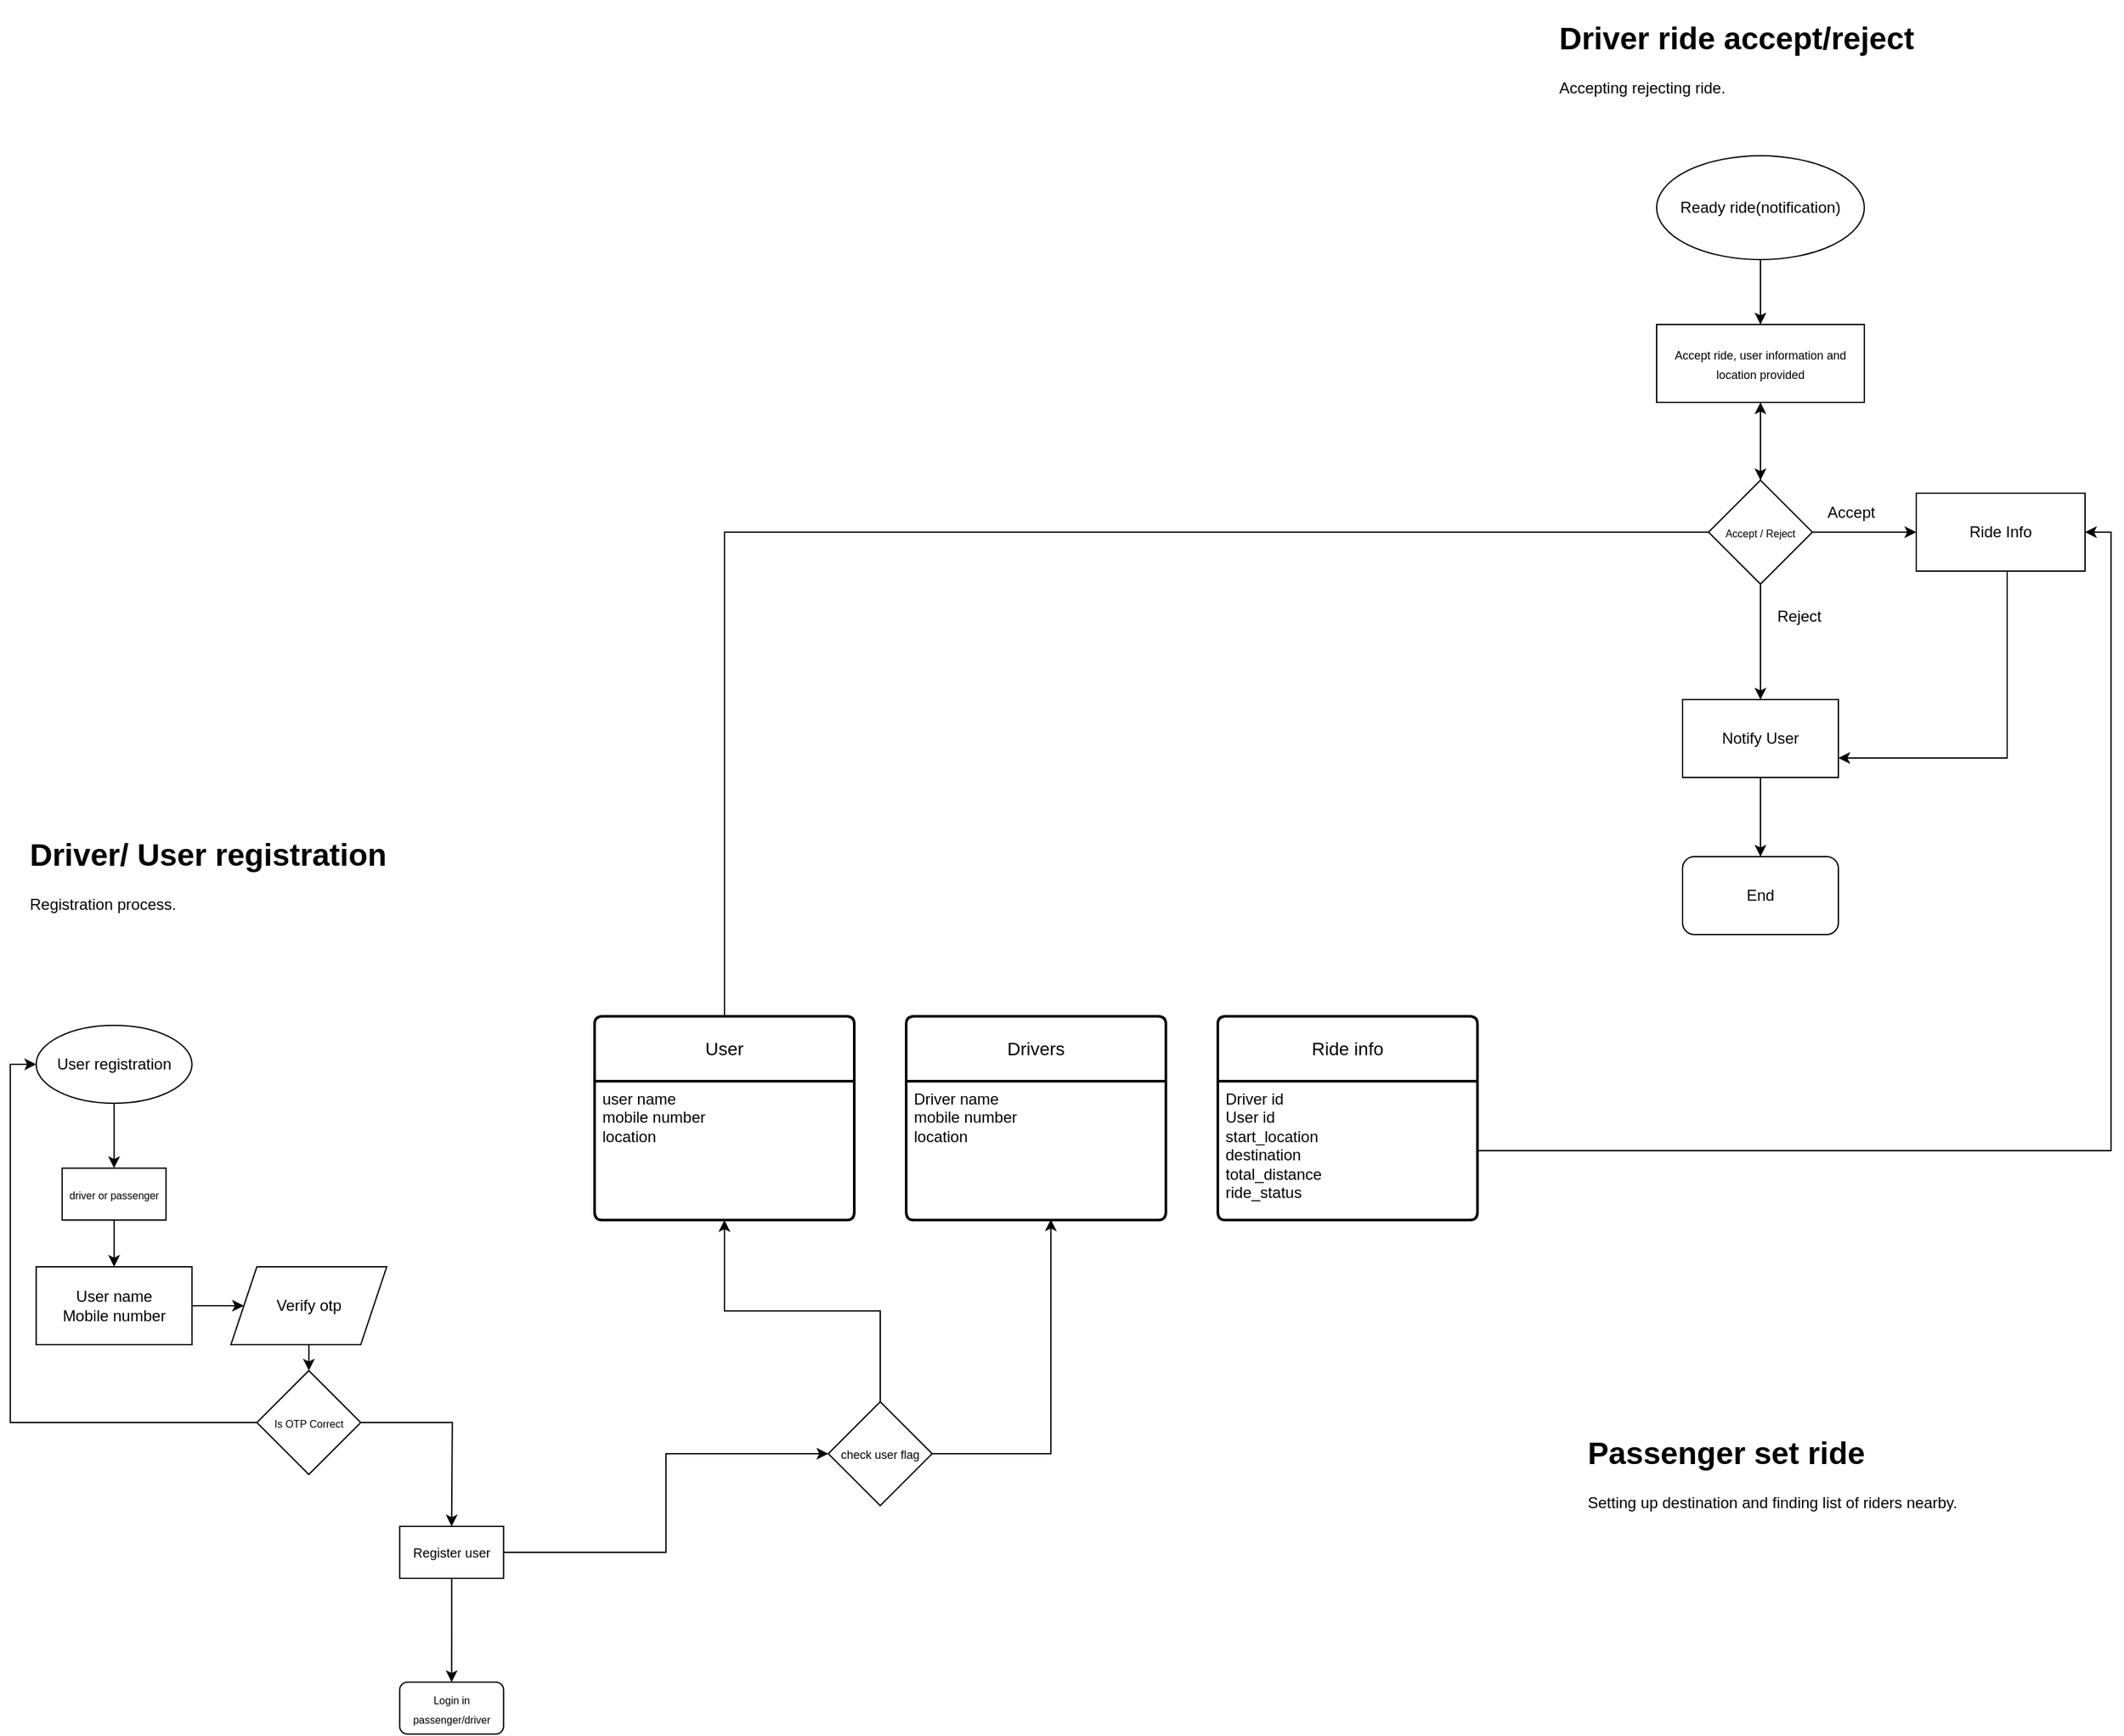 <mxfile version="21.4.0" type="github">
  <diagram name="Page-1" id="1QxMOZWRaGK2rKwOeCCK">
    <mxGraphModel dx="5630" dy="4687" grid="1" gridSize="10" guides="1" tooltips="1" connect="1" arrows="1" fold="1" page="1" pageScale="1" pageWidth="850" pageHeight="1100" math="0" shadow="0">
      <root>
        <mxCell id="0" />
        <mxCell id="1" parent="0" />
        <mxCell id="snhwPRPtTpE_yRxgbHdB-2" style="edgeStyle=orthogonalEdgeStyle;rounded=0;orthogonalLoop=1;jettySize=auto;html=1;exitX=0.5;exitY=1;exitDx=0;exitDy=0;" edge="1" parent="1" source="snhwPRPtTpE_yRxgbHdB-1">
          <mxGeometry relative="1" as="geometry">
            <mxPoint x="-730.14" y="-840" as="targetPoint" />
          </mxGeometry>
        </mxCell>
        <mxCell id="snhwPRPtTpE_yRxgbHdB-1" value="User registration" style="ellipse;whiteSpace=wrap;html=1;" vertex="1" parent="1">
          <mxGeometry x="-790.14" y="-950" width="120" height="60" as="geometry" />
        </mxCell>
        <mxCell id="snhwPRPtTpE_yRxgbHdB-5" style="edgeStyle=orthogonalEdgeStyle;rounded=0;orthogonalLoop=1;jettySize=auto;html=1;" edge="1" parent="1">
          <mxGeometry relative="1" as="geometry">
            <mxPoint x="-630.14" y="-734" as="targetPoint" />
            <mxPoint x="-680.14" y="-734" as="sourcePoint" />
          </mxGeometry>
        </mxCell>
        <mxCell id="snhwPRPtTpE_yRxgbHdB-10" style="edgeStyle=orthogonalEdgeStyle;rounded=0;orthogonalLoop=1;jettySize=auto;html=1;" edge="1" parent="1" source="snhwPRPtTpE_yRxgbHdB-7">
          <mxGeometry relative="1" as="geometry">
            <mxPoint x="-580.14" y="-684" as="targetPoint" />
          </mxGeometry>
        </mxCell>
        <mxCell id="snhwPRPtTpE_yRxgbHdB-7" value="Verify otp" style="shape=parallelogram;perimeter=parallelogramPerimeter;whiteSpace=wrap;html=1;fixedSize=1;" vertex="1" parent="1">
          <mxGeometry x="-640.14" y="-764" width="120" height="60" as="geometry" />
        </mxCell>
        <mxCell id="snhwPRPtTpE_yRxgbHdB-9" value="&lt;div&gt;User name &lt;br&gt;&lt;/div&gt;&lt;div&gt;Mobile number &lt;/div&gt;" style="rounded=0;whiteSpace=wrap;html=1;" vertex="1" parent="1">
          <mxGeometry x="-790.14" y="-764" width="120" height="60" as="geometry" />
        </mxCell>
        <mxCell id="snhwPRPtTpE_yRxgbHdB-12" style="edgeStyle=orthogonalEdgeStyle;rounded=0;orthogonalLoop=1;jettySize=auto;html=1;" edge="1" parent="1" source="snhwPRPtTpE_yRxgbHdB-11">
          <mxGeometry relative="1" as="geometry">
            <mxPoint x="-470.14" y="-564" as="targetPoint" />
          </mxGeometry>
        </mxCell>
        <mxCell id="snhwPRPtTpE_yRxgbHdB-19" style="edgeStyle=orthogonalEdgeStyle;rounded=0;orthogonalLoop=1;jettySize=auto;html=1;entryX=0;entryY=0.5;entryDx=0;entryDy=0;" edge="1" parent="1" source="snhwPRPtTpE_yRxgbHdB-11" target="snhwPRPtTpE_yRxgbHdB-1">
          <mxGeometry relative="1" as="geometry" />
        </mxCell>
        <mxCell id="snhwPRPtTpE_yRxgbHdB-11" value="&lt;div&gt;&lt;font style=&quot;font-size: 8px;&quot;&gt;Is OTP Correct&lt;br&gt;&lt;/font&gt;&lt;/div&gt;" style="rhombus;whiteSpace=wrap;html=1;" vertex="1" parent="1">
          <mxGeometry x="-620.14" y="-684" width="80" height="80" as="geometry" />
        </mxCell>
        <mxCell id="snhwPRPtTpE_yRxgbHdB-16" style="edgeStyle=orthogonalEdgeStyle;rounded=0;orthogonalLoop=1;jettySize=auto;html=1;" edge="1" parent="1" source="snhwPRPtTpE_yRxgbHdB-13">
          <mxGeometry relative="1" as="geometry">
            <mxPoint x="-470.14" y="-444" as="targetPoint" />
          </mxGeometry>
        </mxCell>
        <mxCell id="snhwPRPtTpE_yRxgbHdB-29" style="edgeStyle=orthogonalEdgeStyle;rounded=0;orthogonalLoop=1;jettySize=auto;html=1;entryX=0;entryY=0.5;entryDx=0;entryDy=0;" edge="1" parent="1" source="snhwPRPtTpE_yRxgbHdB-13" target="snhwPRPtTpE_yRxgbHdB-27">
          <mxGeometry relative="1" as="geometry" />
        </mxCell>
        <mxCell id="snhwPRPtTpE_yRxgbHdB-13" value="&lt;font style=&quot;font-size: 10px;&quot;&gt;Register user&lt;br&gt;&lt;/font&gt;" style="rounded=0;whiteSpace=wrap;html=1;" vertex="1" parent="1">
          <mxGeometry x="-510.14" y="-564" width="80" height="40" as="geometry" />
        </mxCell>
        <mxCell id="snhwPRPtTpE_yRxgbHdB-17" value="&lt;font style=&quot;font-size: 8px;&quot;&gt;Login in passenger/driver&lt;br&gt;&lt;/font&gt;" style="rounded=1;whiteSpace=wrap;html=1;" vertex="1" parent="1">
          <mxGeometry x="-510.14" y="-444" width="80" height="40" as="geometry" />
        </mxCell>
        <mxCell id="snhwPRPtTpE_yRxgbHdB-40" style="edgeStyle=orthogonalEdgeStyle;rounded=0;orthogonalLoop=1;jettySize=auto;html=1;" edge="1" parent="1" source="snhwPRPtTpE_yRxgbHdB-20" target="snhwPRPtTpE_yRxgbHdB-39">
          <mxGeometry relative="1" as="geometry">
            <Array as="points">
              <mxPoint x="-260" y="-1330" />
            </Array>
          </mxGeometry>
        </mxCell>
        <mxCell id="snhwPRPtTpE_yRxgbHdB-20" value="User" style="swimlane;childLayout=stackLayout;horizontal=1;startSize=50;horizontalStack=0;rounded=1;fontSize=14;fontStyle=0;strokeWidth=2;resizeParent=0;resizeLast=1;shadow=0;dashed=0;align=center;arcSize=4;whiteSpace=wrap;html=1;" vertex="1" parent="1">
          <mxGeometry x="-360" y="-957" width="200" height="157" as="geometry" />
        </mxCell>
        <mxCell id="snhwPRPtTpE_yRxgbHdB-21" value="&lt;div&gt;user name&lt;/div&gt;&lt;div&gt;mobile number&lt;/div&gt;&lt;div&gt;location&lt;/div&gt;&lt;div&gt;&lt;br&gt;&lt;/div&gt;" style="align=left;strokeColor=none;fillColor=none;spacingLeft=4;fontSize=12;verticalAlign=top;resizable=0;rotatable=0;part=1;html=1;" vertex="1" parent="snhwPRPtTpE_yRxgbHdB-20">
          <mxGeometry y="50" width="200" height="107" as="geometry" />
        </mxCell>
        <mxCell id="snhwPRPtTpE_yRxgbHdB-24" value="Drivers" style="swimlane;childLayout=stackLayout;horizontal=1;startSize=50;horizontalStack=0;rounded=1;fontSize=14;fontStyle=0;strokeWidth=2;resizeParent=0;resizeLast=1;shadow=0;dashed=0;align=center;arcSize=4;whiteSpace=wrap;html=1;" vertex="1" parent="1">
          <mxGeometry x="-120" y="-957" width="200" height="157" as="geometry" />
        </mxCell>
        <mxCell id="snhwPRPtTpE_yRxgbHdB-25" value="&lt;div&gt;Driver name &lt;br&gt;&lt;/div&gt;&lt;div&gt;mobile number&lt;/div&gt;&lt;div&gt;location&lt;/div&gt;&lt;div&gt;&lt;br&gt;&lt;/div&gt;" style="align=left;strokeColor=none;fillColor=none;spacingLeft=4;fontSize=12;verticalAlign=top;resizable=0;rotatable=0;part=1;html=1;" vertex="1" parent="snhwPRPtTpE_yRxgbHdB-24">
          <mxGeometry y="50" width="200" height="107" as="geometry" />
        </mxCell>
        <mxCell id="snhwPRPtTpE_yRxgbHdB-30" style="edgeStyle=orthogonalEdgeStyle;rounded=0;orthogonalLoop=1;jettySize=auto;html=1;exitX=0.5;exitY=0;exitDx=0;exitDy=0;entryX=0.5;entryY=1;entryDx=0;entryDy=0;" edge="1" parent="1" source="snhwPRPtTpE_yRxgbHdB-27" target="snhwPRPtTpE_yRxgbHdB-21">
          <mxGeometry relative="1" as="geometry" />
        </mxCell>
        <mxCell id="snhwPRPtTpE_yRxgbHdB-31" style="edgeStyle=orthogonalEdgeStyle;rounded=0;orthogonalLoop=1;jettySize=auto;html=1;exitX=1;exitY=0.5;exitDx=0;exitDy=0;entryX=0.557;entryY=0.995;entryDx=0;entryDy=0;entryPerimeter=0;" edge="1" parent="1" source="snhwPRPtTpE_yRxgbHdB-27" target="snhwPRPtTpE_yRxgbHdB-25">
          <mxGeometry relative="1" as="geometry" />
        </mxCell>
        <mxCell id="snhwPRPtTpE_yRxgbHdB-27" value="&lt;font style=&quot;font-size: 9px;&quot;&gt;check user flag&lt;font&gt;&lt;br&gt;&lt;/font&gt;&lt;/font&gt;" style="rhombus;whiteSpace=wrap;html=1;" vertex="1" parent="1">
          <mxGeometry x="-180" y="-660" width="80" height="80" as="geometry" />
        </mxCell>
        <mxCell id="snhwPRPtTpE_yRxgbHdB-33" style="edgeStyle=orthogonalEdgeStyle;rounded=0;orthogonalLoop=1;jettySize=auto;html=1;" edge="1" parent="1" source="snhwPRPtTpE_yRxgbHdB-32" target="snhwPRPtTpE_yRxgbHdB-9">
          <mxGeometry relative="1" as="geometry" />
        </mxCell>
        <mxCell id="snhwPRPtTpE_yRxgbHdB-32" value="&lt;font style=&quot;font-size: 8px;&quot;&gt;driver or passenger&lt;/font&gt;" style="rounded=0;whiteSpace=wrap;html=1;" vertex="1" parent="1">
          <mxGeometry x="-770.14" y="-840" width="80" height="40" as="geometry" />
        </mxCell>
        <mxCell id="snhwPRPtTpE_yRxgbHdB-35" value="&lt;h1&gt;Driver/ User registration&lt;br&gt;&lt;/h1&gt;&lt;p&gt;Registration process.&lt;/p&gt;" style="text;html=1;strokeColor=none;fillColor=none;spacing=5;spacingTop=-20;whiteSpace=wrap;overflow=hidden;rounded=0;" vertex="1" parent="1">
          <mxGeometry x="-800" y="-1101" width="320" height="120" as="geometry" />
        </mxCell>
        <mxCell id="snhwPRPtTpE_yRxgbHdB-36" value="&lt;h1&gt;Driver ride accept/reject&lt;br&gt;&lt;/h1&gt;&lt;p&gt;Accepting rejecting ride.&lt;/p&gt;" style="text;html=1;strokeColor=none;fillColor=none;spacing=5;spacingTop=-20;whiteSpace=wrap;overflow=hidden;rounded=0;" vertex="1" parent="1">
          <mxGeometry x="378" y="-1730" width="320" height="120" as="geometry" />
        </mxCell>
        <mxCell id="snhwPRPtTpE_yRxgbHdB-38" style="edgeStyle=orthogonalEdgeStyle;rounded=0;orthogonalLoop=1;jettySize=auto;html=1;" edge="1" parent="1" source="snhwPRPtTpE_yRxgbHdB-37">
          <mxGeometry relative="1" as="geometry">
            <mxPoint x="538" y="-1490" as="targetPoint" />
          </mxGeometry>
        </mxCell>
        <mxCell id="snhwPRPtTpE_yRxgbHdB-37" value="Ready ride(notification)" style="ellipse;whiteSpace=wrap;html=1;" vertex="1" parent="1">
          <mxGeometry x="458" y="-1620" width="160" height="80" as="geometry" />
        </mxCell>
        <mxCell id="snhwPRPtTpE_yRxgbHdB-41" style="edgeStyle=orthogonalEdgeStyle;rounded=0;orthogonalLoop=1;jettySize=auto;html=1;" edge="1" parent="1" source="snhwPRPtTpE_yRxgbHdB-39">
          <mxGeometry relative="1" as="geometry">
            <mxPoint x="538" y="-1370.0" as="targetPoint" />
          </mxGeometry>
        </mxCell>
        <mxCell id="snhwPRPtTpE_yRxgbHdB-39" value="&lt;font style=&quot;font-size: 9px;&quot;&gt;Accept ride, user information and location provided&lt;/font&gt;" style="rounded=0;whiteSpace=wrap;html=1;" vertex="1" parent="1">
          <mxGeometry x="458" y="-1490" width="160" height="60" as="geometry" />
        </mxCell>
        <mxCell id="snhwPRPtTpE_yRxgbHdB-43" style="edgeStyle=orthogonalEdgeStyle;rounded=0;orthogonalLoop=1;jettySize=auto;html=1;entryX=0.5;entryY=0;entryDx=0;entryDy=0;" edge="1" parent="1" source="snhwPRPtTpE_yRxgbHdB-42" target="snhwPRPtTpE_yRxgbHdB-45">
          <mxGeometry relative="1" as="geometry">
            <mxPoint x="538" y="-1210" as="targetPoint" />
          </mxGeometry>
        </mxCell>
        <mxCell id="snhwPRPtTpE_yRxgbHdB-44" style="edgeStyle=orthogonalEdgeStyle;rounded=0;orthogonalLoop=1;jettySize=auto;html=1;" edge="1" parent="1" source="snhwPRPtTpE_yRxgbHdB-42">
          <mxGeometry relative="1" as="geometry">
            <mxPoint x="658" y="-1330" as="targetPoint" />
          </mxGeometry>
        </mxCell>
        <mxCell id="snhwPRPtTpE_yRxgbHdB-42" value="&lt;font style=&quot;font-size: 8px;&quot;&gt;Accept / Reject&lt;br&gt;&lt;/font&gt;" style="rhombus;whiteSpace=wrap;html=1;" vertex="1" parent="1">
          <mxGeometry x="498" y="-1370" width="80" height="80" as="geometry" />
        </mxCell>
        <mxCell id="snhwPRPtTpE_yRxgbHdB-56" style="edgeStyle=orthogonalEdgeStyle;rounded=0;orthogonalLoop=1;jettySize=auto;html=1;" edge="1" parent="1" source="snhwPRPtTpE_yRxgbHdB-45">
          <mxGeometry relative="1" as="geometry">
            <mxPoint x="538.0" y="-1080" as="targetPoint" />
          </mxGeometry>
        </mxCell>
        <mxCell id="snhwPRPtTpE_yRxgbHdB-45" value="Notify User" style="rounded=0;whiteSpace=wrap;html=1;" vertex="1" parent="1">
          <mxGeometry x="478" y="-1201" width="120" height="60" as="geometry" />
        </mxCell>
        <mxCell id="snhwPRPtTpE_yRxgbHdB-46" value="Reject" style="text;html=1;strokeColor=none;fillColor=none;align=center;verticalAlign=middle;whiteSpace=wrap;rounded=0;" vertex="1" parent="1">
          <mxGeometry x="538" y="-1280" width="60" height="30" as="geometry" />
        </mxCell>
        <mxCell id="snhwPRPtTpE_yRxgbHdB-47" value="Accept" style="text;html=1;strokeColor=none;fillColor=none;align=center;verticalAlign=middle;whiteSpace=wrap;rounded=0;" vertex="1" parent="1">
          <mxGeometry x="578" y="-1360" width="60" height="30" as="geometry" />
        </mxCell>
        <mxCell id="snhwPRPtTpE_yRxgbHdB-49" value="Ride info" style="swimlane;childLayout=stackLayout;horizontal=1;startSize=50;horizontalStack=0;rounded=1;fontSize=14;fontStyle=0;strokeWidth=2;resizeParent=0;resizeLast=1;shadow=0;dashed=0;align=center;arcSize=4;whiteSpace=wrap;html=1;" vertex="1" parent="1">
          <mxGeometry x="120" y="-957" width="200" height="157" as="geometry" />
        </mxCell>
        <mxCell id="snhwPRPtTpE_yRxgbHdB-50" value="&lt;div&gt;Driver id &lt;br&gt;&lt;/div&gt;&lt;div&gt;User id &lt;br&gt;&lt;/div&gt;&lt;div&gt;start_location&lt;/div&gt;&lt;div&gt;destination&lt;/div&gt;&lt;div&gt;total_distance&lt;/div&gt;&lt;div&gt;ride_status &lt;br&gt;&lt;/div&gt;&lt;div&gt;&lt;br&gt;&lt;/div&gt;" style="align=left;strokeColor=none;fillColor=none;spacingLeft=4;fontSize=12;verticalAlign=top;resizable=0;rotatable=0;part=1;html=1;" vertex="1" parent="snhwPRPtTpE_yRxgbHdB-49">
          <mxGeometry y="50" width="200" height="107" as="geometry" />
        </mxCell>
        <mxCell id="snhwPRPtTpE_yRxgbHdB-55" style="edgeStyle=orthogonalEdgeStyle;rounded=0;orthogonalLoop=1;jettySize=auto;html=1;entryX=1;entryY=0.75;entryDx=0;entryDy=0;" edge="1" parent="1" source="snhwPRPtTpE_yRxgbHdB-53" target="snhwPRPtTpE_yRxgbHdB-45">
          <mxGeometry relative="1" as="geometry">
            <Array as="points">
              <mxPoint x="728" y="-1156" />
            </Array>
          </mxGeometry>
        </mxCell>
        <mxCell id="snhwPRPtTpE_yRxgbHdB-53" value="Ride Info" style="rounded=0;whiteSpace=wrap;html=1;" vertex="1" parent="1">
          <mxGeometry x="658" y="-1360" width="130" height="60" as="geometry" />
        </mxCell>
        <mxCell id="snhwPRPtTpE_yRxgbHdB-54" style="edgeStyle=orthogonalEdgeStyle;rounded=0;orthogonalLoop=1;jettySize=auto;html=1;entryX=1;entryY=0.5;entryDx=0;entryDy=0;" edge="1" parent="1" source="snhwPRPtTpE_yRxgbHdB-50" target="snhwPRPtTpE_yRxgbHdB-53">
          <mxGeometry relative="1" as="geometry" />
        </mxCell>
        <mxCell id="snhwPRPtTpE_yRxgbHdB-57" value="End" style="rounded=1;whiteSpace=wrap;html=1;" vertex="1" parent="1">
          <mxGeometry x="478" y="-1080" width="120" height="60" as="geometry" />
        </mxCell>
        <mxCell id="snhwPRPtTpE_yRxgbHdB-58" value="&lt;h1&gt;Passenger set ride&lt;br&gt;&lt;/h1&gt;&lt;p&gt;Setting up destination and finding list of riders nearby.&lt;/p&gt;" style="text;html=1;strokeColor=none;fillColor=none;spacing=5;spacingTop=-20;whiteSpace=wrap;overflow=hidden;rounded=0;" vertex="1" parent="1">
          <mxGeometry x="400" y="-640" width="320" height="120" as="geometry" />
        </mxCell>
      </root>
    </mxGraphModel>
  </diagram>
</mxfile>
